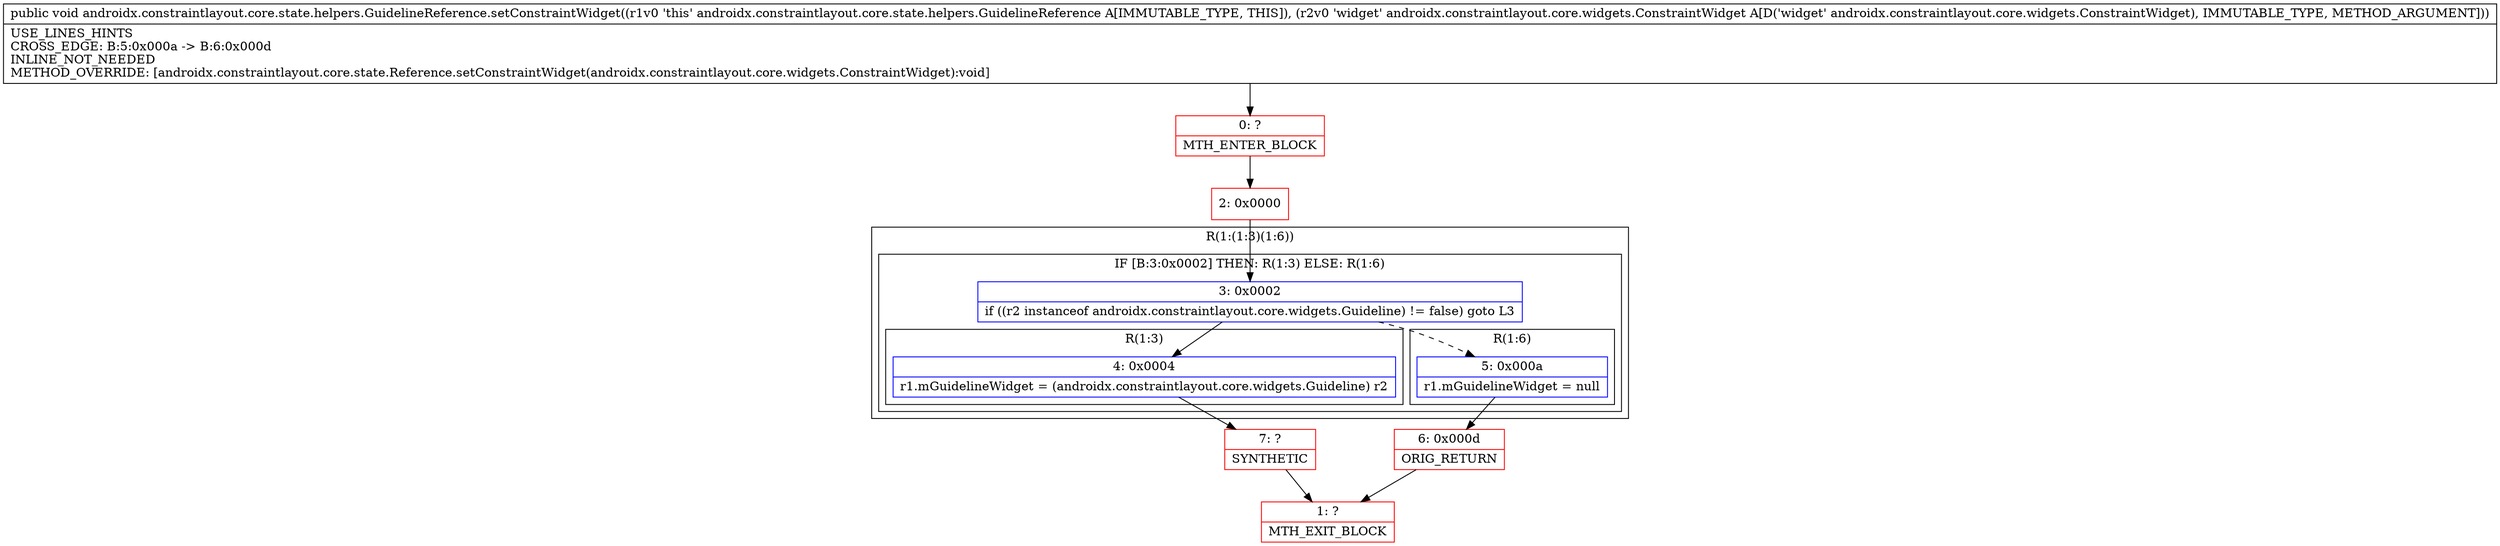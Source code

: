 digraph "CFG forandroidx.constraintlayout.core.state.helpers.GuidelineReference.setConstraintWidget(Landroidx\/constraintlayout\/core\/widgets\/ConstraintWidget;)V" {
subgraph cluster_Region_728394347 {
label = "R(1:(1:3)(1:6))";
node [shape=record,color=blue];
subgraph cluster_IfRegion_1768168993 {
label = "IF [B:3:0x0002] THEN: R(1:3) ELSE: R(1:6)";
node [shape=record,color=blue];
Node_3 [shape=record,label="{3\:\ 0x0002|if ((r2 instanceof androidx.constraintlayout.core.widgets.Guideline) != false) goto L3\l}"];
subgraph cluster_Region_962342999 {
label = "R(1:3)";
node [shape=record,color=blue];
Node_4 [shape=record,label="{4\:\ 0x0004|r1.mGuidelineWidget = (androidx.constraintlayout.core.widgets.Guideline) r2\l}"];
}
subgraph cluster_Region_1179396157 {
label = "R(1:6)";
node [shape=record,color=blue];
Node_5 [shape=record,label="{5\:\ 0x000a|r1.mGuidelineWidget = null\l}"];
}
}
}
Node_0 [shape=record,color=red,label="{0\:\ ?|MTH_ENTER_BLOCK\l}"];
Node_2 [shape=record,color=red,label="{2\:\ 0x0000}"];
Node_7 [shape=record,color=red,label="{7\:\ ?|SYNTHETIC\l}"];
Node_1 [shape=record,color=red,label="{1\:\ ?|MTH_EXIT_BLOCK\l}"];
Node_6 [shape=record,color=red,label="{6\:\ 0x000d|ORIG_RETURN\l}"];
MethodNode[shape=record,label="{public void androidx.constraintlayout.core.state.helpers.GuidelineReference.setConstraintWidget((r1v0 'this' androidx.constraintlayout.core.state.helpers.GuidelineReference A[IMMUTABLE_TYPE, THIS]), (r2v0 'widget' androidx.constraintlayout.core.widgets.ConstraintWidget A[D('widget' androidx.constraintlayout.core.widgets.ConstraintWidget), IMMUTABLE_TYPE, METHOD_ARGUMENT]))  | USE_LINES_HINTS\lCROSS_EDGE: B:5:0x000a \-\> B:6:0x000d\lINLINE_NOT_NEEDED\lMETHOD_OVERRIDE: [androidx.constraintlayout.core.state.Reference.setConstraintWidget(androidx.constraintlayout.core.widgets.ConstraintWidget):void]\l}"];
MethodNode -> Node_0;Node_3 -> Node_4;
Node_3 -> Node_5[style=dashed];
Node_4 -> Node_7;
Node_5 -> Node_6;
Node_0 -> Node_2;
Node_2 -> Node_3;
Node_7 -> Node_1;
Node_6 -> Node_1;
}


